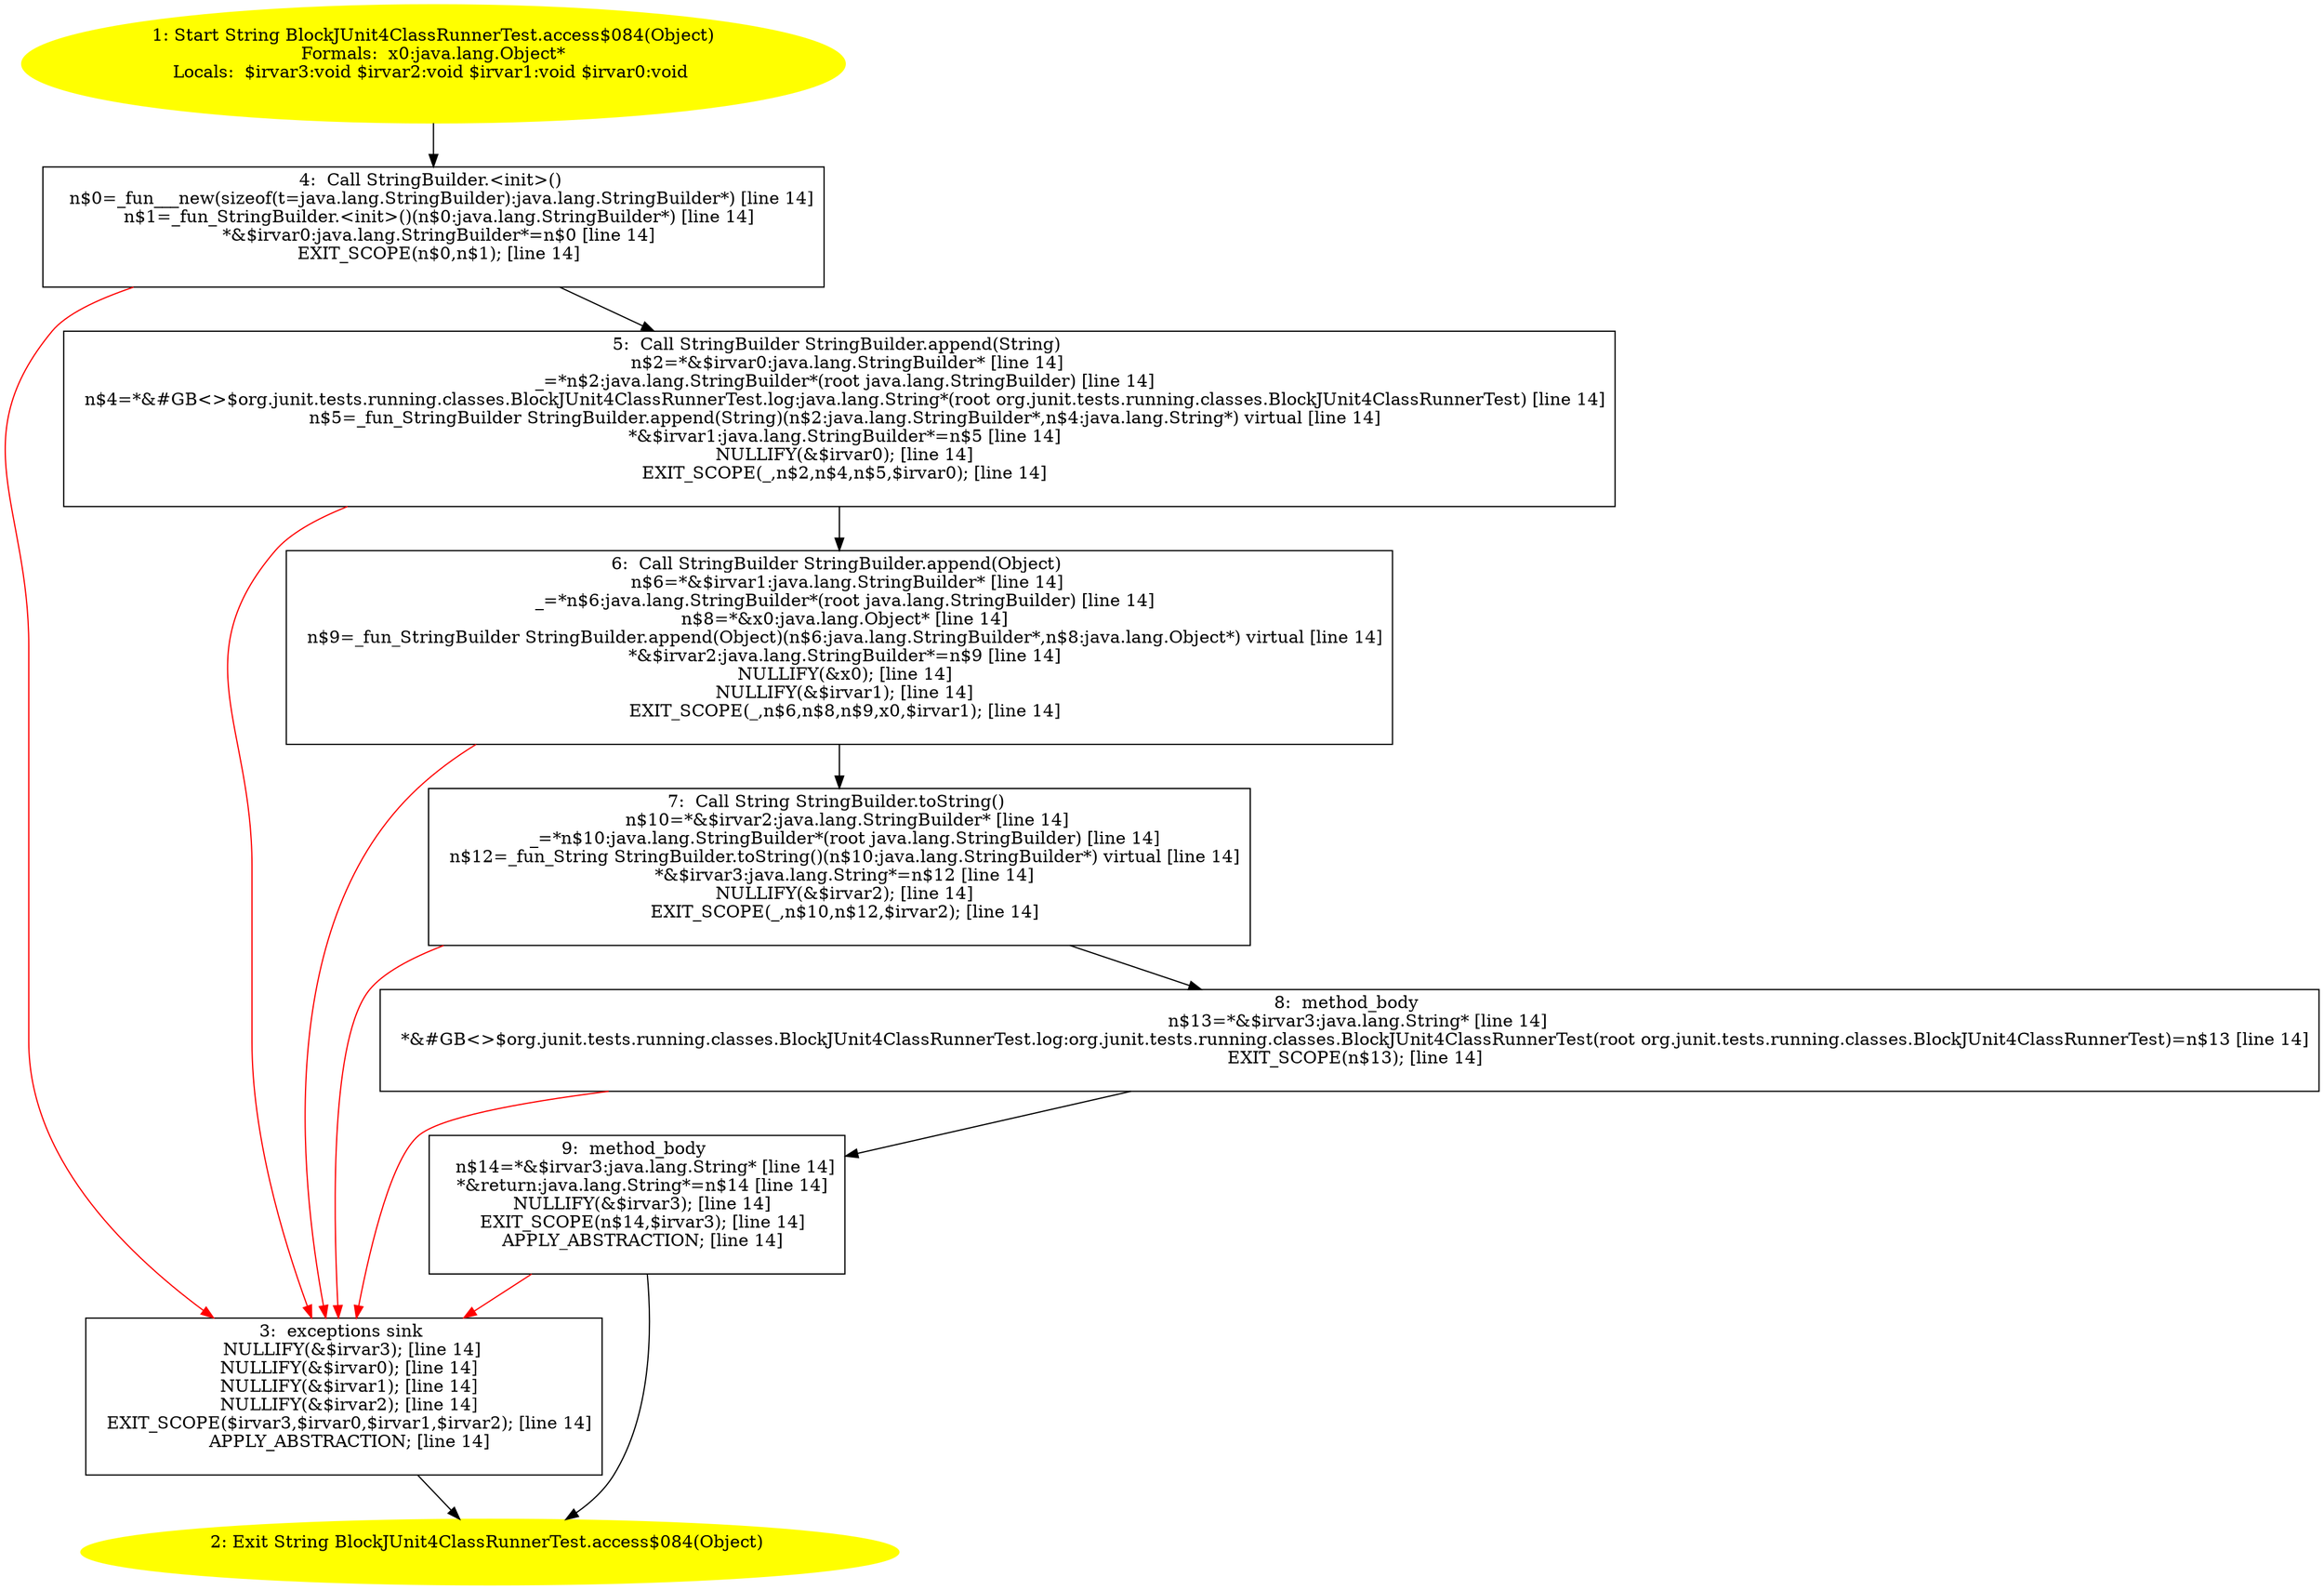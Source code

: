 /* @generated */
digraph cfg {
"org.junit.tests.running.classes.BlockJUnit4ClassRunnerTest.access$084(java.lang.Object):java.lang.St.1e496efe9eeb2ae801d5e80df35b0547_1" [label="1: Start String BlockJUnit4ClassRunnerTest.access$084(Object)\nFormals:  x0:java.lang.Object*\nLocals:  $irvar3:void $irvar2:void $irvar1:void $irvar0:void \n  " color=yellow style=filled]
	

	 "org.junit.tests.running.classes.BlockJUnit4ClassRunnerTest.access$084(java.lang.Object):java.lang.St.1e496efe9eeb2ae801d5e80df35b0547_1" -> "org.junit.tests.running.classes.BlockJUnit4ClassRunnerTest.access$084(java.lang.Object):java.lang.St.1e496efe9eeb2ae801d5e80df35b0547_4" ;
"org.junit.tests.running.classes.BlockJUnit4ClassRunnerTest.access$084(java.lang.Object):java.lang.St.1e496efe9eeb2ae801d5e80df35b0547_2" [label="2: Exit String BlockJUnit4ClassRunnerTest.access$084(Object) \n  " color=yellow style=filled]
	

"org.junit.tests.running.classes.BlockJUnit4ClassRunnerTest.access$084(java.lang.Object):java.lang.St.1e496efe9eeb2ae801d5e80df35b0547_3" [label="3:  exceptions sink \n   NULLIFY(&$irvar3); [line 14]\n  NULLIFY(&$irvar0); [line 14]\n  NULLIFY(&$irvar1); [line 14]\n  NULLIFY(&$irvar2); [line 14]\n  EXIT_SCOPE($irvar3,$irvar0,$irvar1,$irvar2); [line 14]\n  APPLY_ABSTRACTION; [line 14]\n " shape="box"]
	

	 "org.junit.tests.running.classes.BlockJUnit4ClassRunnerTest.access$084(java.lang.Object):java.lang.St.1e496efe9eeb2ae801d5e80df35b0547_3" -> "org.junit.tests.running.classes.BlockJUnit4ClassRunnerTest.access$084(java.lang.Object):java.lang.St.1e496efe9eeb2ae801d5e80df35b0547_2" ;
"org.junit.tests.running.classes.BlockJUnit4ClassRunnerTest.access$084(java.lang.Object):java.lang.St.1e496efe9eeb2ae801d5e80df35b0547_4" [label="4:  Call StringBuilder.<init>() \n   n$0=_fun___new(sizeof(t=java.lang.StringBuilder):java.lang.StringBuilder*) [line 14]\n  n$1=_fun_StringBuilder.<init>()(n$0:java.lang.StringBuilder*) [line 14]\n  *&$irvar0:java.lang.StringBuilder*=n$0 [line 14]\n  EXIT_SCOPE(n$0,n$1); [line 14]\n " shape="box"]
	

	 "org.junit.tests.running.classes.BlockJUnit4ClassRunnerTest.access$084(java.lang.Object):java.lang.St.1e496efe9eeb2ae801d5e80df35b0547_4" -> "org.junit.tests.running.classes.BlockJUnit4ClassRunnerTest.access$084(java.lang.Object):java.lang.St.1e496efe9eeb2ae801d5e80df35b0547_5" ;
	 "org.junit.tests.running.classes.BlockJUnit4ClassRunnerTest.access$084(java.lang.Object):java.lang.St.1e496efe9eeb2ae801d5e80df35b0547_4" -> "org.junit.tests.running.classes.BlockJUnit4ClassRunnerTest.access$084(java.lang.Object):java.lang.St.1e496efe9eeb2ae801d5e80df35b0547_3" [color="red" ];
"org.junit.tests.running.classes.BlockJUnit4ClassRunnerTest.access$084(java.lang.Object):java.lang.St.1e496efe9eeb2ae801d5e80df35b0547_5" [label="5:  Call StringBuilder StringBuilder.append(String) \n   n$2=*&$irvar0:java.lang.StringBuilder* [line 14]\n  _=*n$2:java.lang.StringBuilder*(root java.lang.StringBuilder) [line 14]\n  n$4=*&#GB<>$org.junit.tests.running.classes.BlockJUnit4ClassRunnerTest.log:java.lang.String*(root org.junit.tests.running.classes.BlockJUnit4ClassRunnerTest) [line 14]\n  n$5=_fun_StringBuilder StringBuilder.append(String)(n$2:java.lang.StringBuilder*,n$4:java.lang.String*) virtual [line 14]\n  *&$irvar1:java.lang.StringBuilder*=n$5 [line 14]\n  NULLIFY(&$irvar0); [line 14]\n  EXIT_SCOPE(_,n$2,n$4,n$5,$irvar0); [line 14]\n " shape="box"]
	

	 "org.junit.tests.running.classes.BlockJUnit4ClassRunnerTest.access$084(java.lang.Object):java.lang.St.1e496efe9eeb2ae801d5e80df35b0547_5" -> "org.junit.tests.running.classes.BlockJUnit4ClassRunnerTest.access$084(java.lang.Object):java.lang.St.1e496efe9eeb2ae801d5e80df35b0547_6" ;
	 "org.junit.tests.running.classes.BlockJUnit4ClassRunnerTest.access$084(java.lang.Object):java.lang.St.1e496efe9eeb2ae801d5e80df35b0547_5" -> "org.junit.tests.running.classes.BlockJUnit4ClassRunnerTest.access$084(java.lang.Object):java.lang.St.1e496efe9eeb2ae801d5e80df35b0547_3" [color="red" ];
"org.junit.tests.running.classes.BlockJUnit4ClassRunnerTest.access$084(java.lang.Object):java.lang.St.1e496efe9eeb2ae801d5e80df35b0547_6" [label="6:  Call StringBuilder StringBuilder.append(Object) \n   n$6=*&$irvar1:java.lang.StringBuilder* [line 14]\n  _=*n$6:java.lang.StringBuilder*(root java.lang.StringBuilder) [line 14]\n  n$8=*&x0:java.lang.Object* [line 14]\n  n$9=_fun_StringBuilder StringBuilder.append(Object)(n$6:java.lang.StringBuilder*,n$8:java.lang.Object*) virtual [line 14]\n  *&$irvar2:java.lang.StringBuilder*=n$9 [line 14]\n  NULLIFY(&x0); [line 14]\n  NULLIFY(&$irvar1); [line 14]\n  EXIT_SCOPE(_,n$6,n$8,n$9,x0,$irvar1); [line 14]\n " shape="box"]
	

	 "org.junit.tests.running.classes.BlockJUnit4ClassRunnerTest.access$084(java.lang.Object):java.lang.St.1e496efe9eeb2ae801d5e80df35b0547_6" -> "org.junit.tests.running.classes.BlockJUnit4ClassRunnerTest.access$084(java.lang.Object):java.lang.St.1e496efe9eeb2ae801d5e80df35b0547_7" ;
	 "org.junit.tests.running.classes.BlockJUnit4ClassRunnerTest.access$084(java.lang.Object):java.lang.St.1e496efe9eeb2ae801d5e80df35b0547_6" -> "org.junit.tests.running.classes.BlockJUnit4ClassRunnerTest.access$084(java.lang.Object):java.lang.St.1e496efe9eeb2ae801d5e80df35b0547_3" [color="red" ];
"org.junit.tests.running.classes.BlockJUnit4ClassRunnerTest.access$084(java.lang.Object):java.lang.St.1e496efe9eeb2ae801d5e80df35b0547_7" [label="7:  Call String StringBuilder.toString() \n   n$10=*&$irvar2:java.lang.StringBuilder* [line 14]\n  _=*n$10:java.lang.StringBuilder*(root java.lang.StringBuilder) [line 14]\n  n$12=_fun_String StringBuilder.toString()(n$10:java.lang.StringBuilder*) virtual [line 14]\n  *&$irvar3:java.lang.String*=n$12 [line 14]\n  NULLIFY(&$irvar2); [line 14]\n  EXIT_SCOPE(_,n$10,n$12,$irvar2); [line 14]\n " shape="box"]
	

	 "org.junit.tests.running.classes.BlockJUnit4ClassRunnerTest.access$084(java.lang.Object):java.lang.St.1e496efe9eeb2ae801d5e80df35b0547_7" -> "org.junit.tests.running.classes.BlockJUnit4ClassRunnerTest.access$084(java.lang.Object):java.lang.St.1e496efe9eeb2ae801d5e80df35b0547_8" ;
	 "org.junit.tests.running.classes.BlockJUnit4ClassRunnerTest.access$084(java.lang.Object):java.lang.St.1e496efe9eeb2ae801d5e80df35b0547_7" -> "org.junit.tests.running.classes.BlockJUnit4ClassRunnerTest.access$084(java.lang.Object):java.lang.St.1e496efe9eeb2ae801d5e80df35b0547_3" [color="red" ];
"org.junit.tests.running.classes.BlockJUnit4ClassRunnerTest.access$084(java.lang.Object):java.lang.St.1e496efe9eeb2ae801d5e80df35b0547_8" [label="8:  method_body \n   n$13=*&$irvar3:java.lang.String* [line 14]\n  *&#GB<>$org.junit.tests.running.classes.BlockJUnit4ClassRunnerTest.log:org.junit.tests.running.classes.BlockJUnit4ClassRunnerTest(root org.junit.tests.running.classes.BlockJUnit4ClassRunnerTest)=n$13 [line 14]\n  EXIT_SCOPE(n$13); [line 14]\n " shape="box"]
	

	 "org.junit.tests.running.classes.BlockJUnit4ClassRunnerTest.access$084(java.lang.Object):java.lang.St.1e496efe9eeb2ae801d5e80df35b0547_8" -> "org.junit.tests.running.classes.BlockJUnit4ClassRunnerTest.access$084(java.lang.Object):java.lang.St.1e496efe9eeb2ae801d5e80df35b0547_9" ;
	 "org.junit.tests.running.classes.BlockJUnit4ClassRunnerTest.access$084(java.lang.Object):java.lang.St.1e496efe9eeb2ae801d5e80df35b0547_8" -> "org.junit.tests.running.classes.BlockJUnit4ClassRunnerTest.access$084(java.lang.Object):java.lang.St.1e496efe9eeb2ae801d5e80df35b0547_3" [color="red" ];
"org.junit.tests.running.classes.BlockJUnit4ClassRunnerTest.access$084(java.lang.Object):java.lang.St.1e496efe9eeb2ae801d5e80df35b0547_9" [label="9:  method_body \n   n$14=*&$irvar3:java.lang.String* [line 14]\n  *&return:java.lang.String*=n$14 [line 14]\n  NULLIFY(&$irvar3); [line 14]\n  EXIT_SCOPE(n$14,$irvar3); [line 14]\n  APPLY_ABSTRACTION; [line 14]\n " shape="box"]
	

	 "org.junit.tests.running.classes.BlockJUnit4ClassRunnerTest.access$084(java.lang.Object):java.lang.St.1e496efe9eeb2ae801d5e80df35b0547_9" -> "org.junit.tests.running.classes.BlockJUnit4ClassRunnerTest.access$084(java.lang.Object):java.lang.St.1e496efe9eeb2ae801d5e80df35b0547_2" ;
	 "org.junit.tests.running.classes.BlockJUnit4ClassRunnerTest.access$084(java.lang.Object):java.lang.St.1e496efe9eeb2ae801d5e80df35b0547_9" -> "org.junit.tests.running.classes.BlockJUnit4ClassRunnerTest.access$084(java.lang.Object):java.lang.St.1e496efe9eeb2ae801d5e80df35b0547_3" [color="red" ];
}
